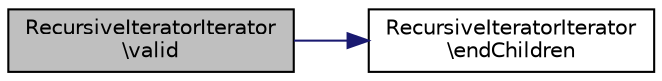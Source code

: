 digraph "RecursiveIteratorIterator\valid"
{
  edge [fontname="Helvetica",fontsize="10",labelfontname="Helvetica",labelfontsize="10"];
  node [fontname="Helvetica",fontsize="10",shape=record];
  rankdir="LR";
  Node1 [label="RecursiveIteratorIterator\l\\valid",height=0.2,width=0.4,color="black", fillcolor="grey75", style="filled" fontcolor="black"];
  Node1 -> Node2 [color="midnightblue",fontsize="10",style="solid",fontname="Helvetica"];
  Node2 [label="RecursiveIteratorIterator\l\\endChildren",height=0.2,width=0.4,color="black", fillcolor="white", style="filled",URL="$classRecursiveIteratorIterator.html#ad6b5372fc86bbeecbb240c3c6a9bac5a",tooltip="Called after current child iterator is invalid and right before it gets destructed. "];
}
